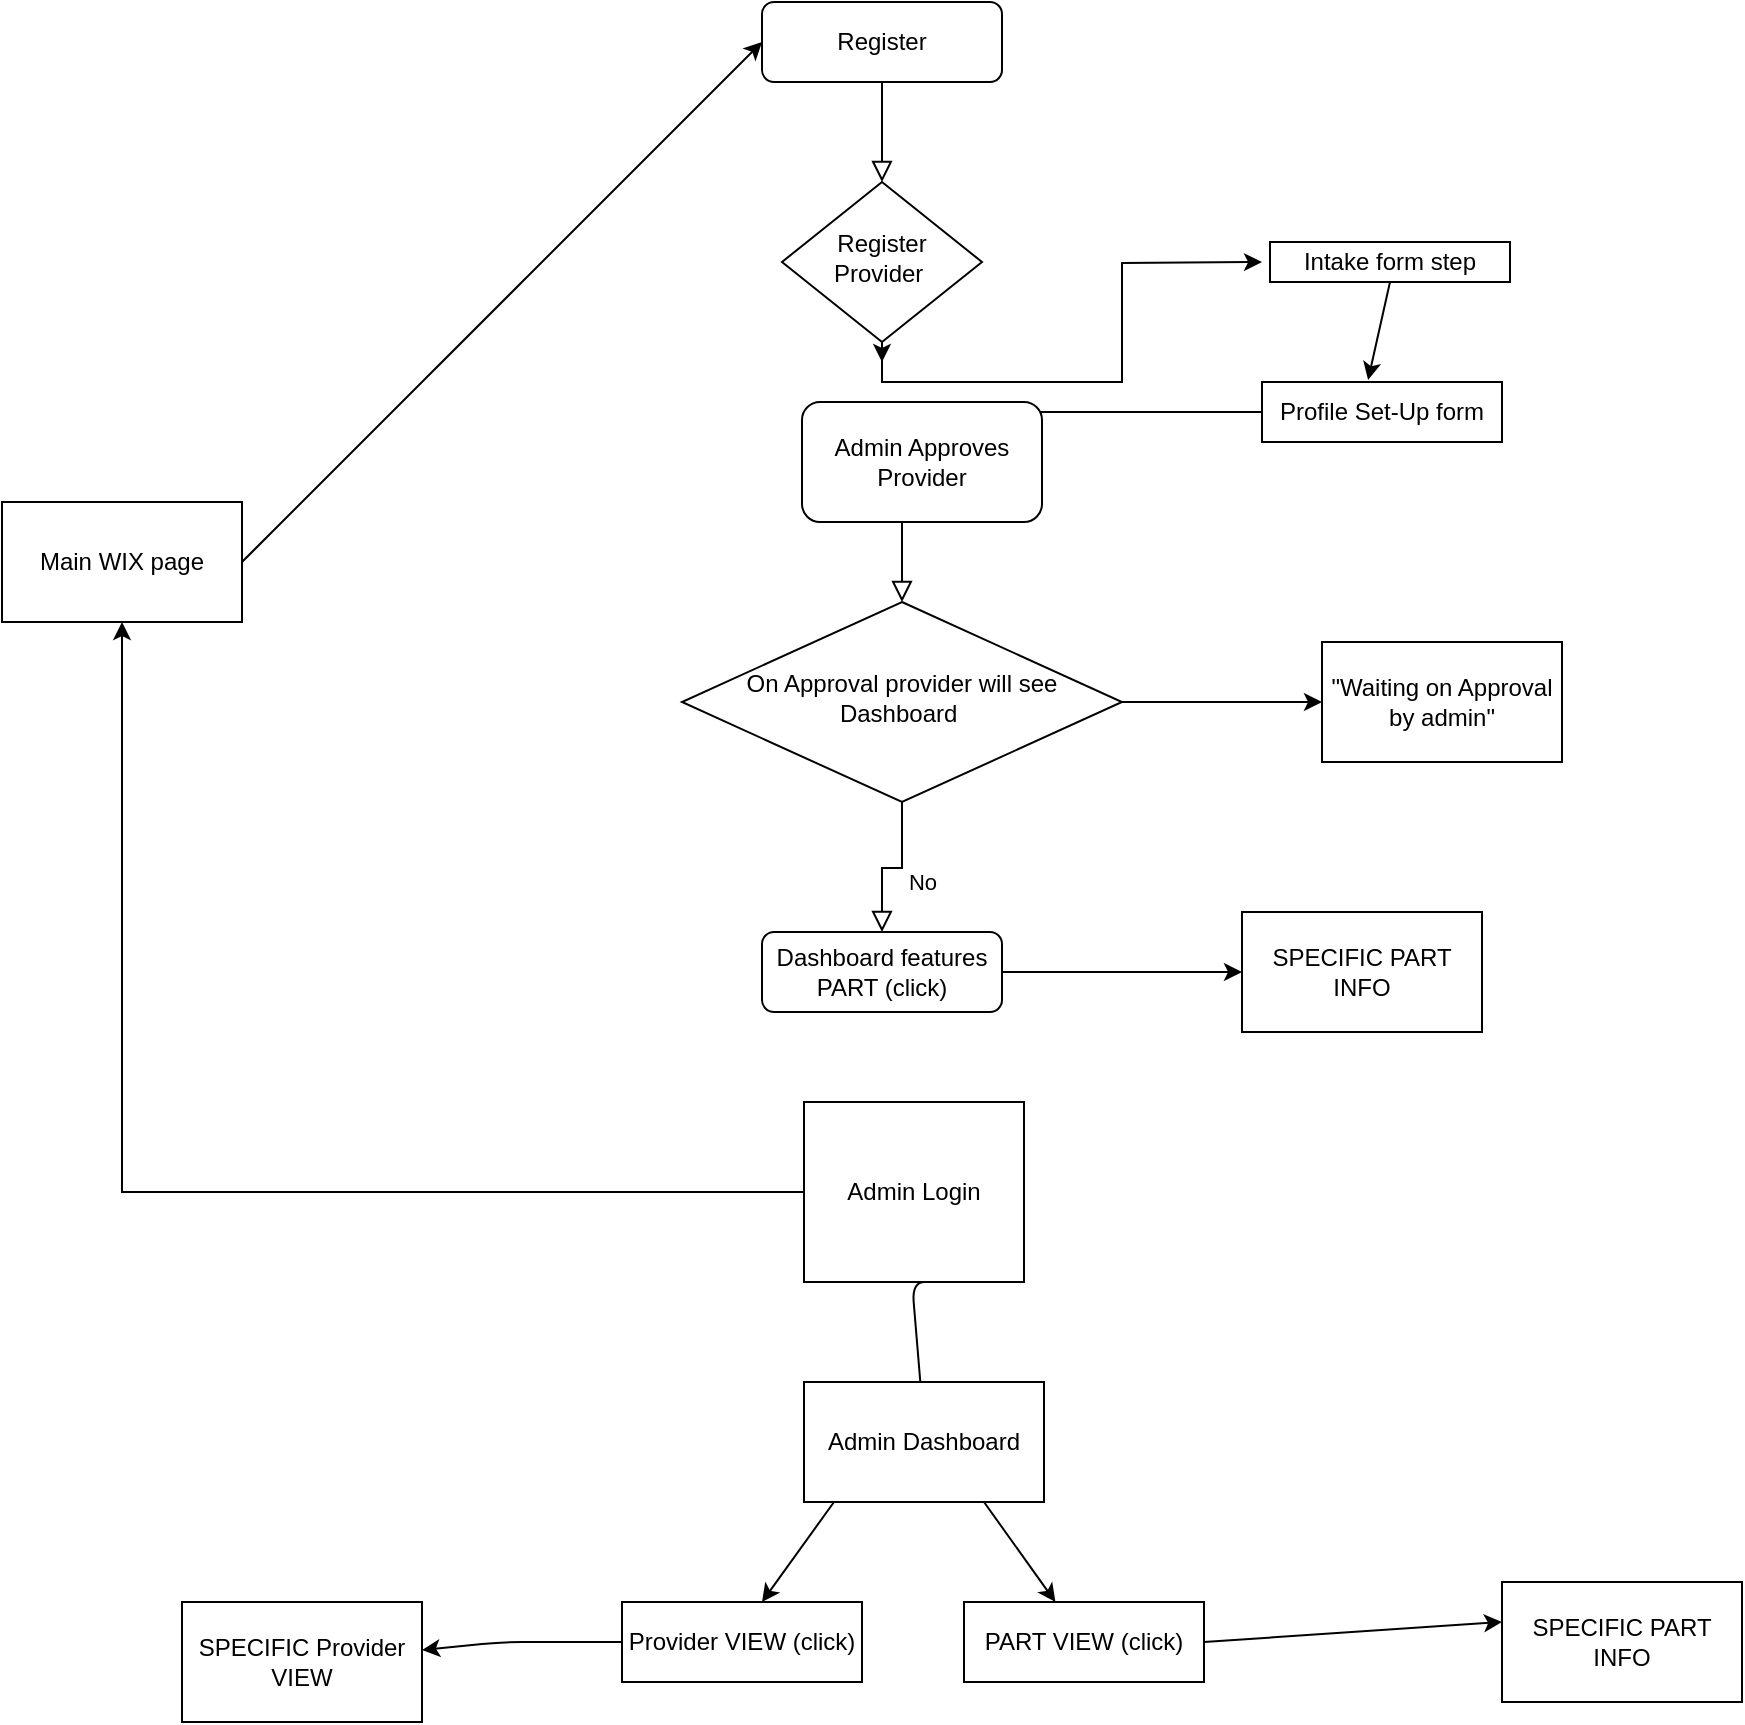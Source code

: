 <mxfile version="14.0.0" type="github"><diagram id="C5RBs43oDa-KdzZeNtuy" name="Page-1"><mxGraphModel dx="1773" dy="589" grid="1" gridSize="10" guides="1" tooltips="1" connect="1" arrows="1" fold="1" page="1" pageScale="1" pageWidth="827" pageHeight="1169" math="0" shadow="0"><root><mxCell id="WIyWlLk6GJQsqaUBKTNV-0"/><mxCell id="WIyWlLk6GJQsqaUBKTNV-1" parent="WIyWlLk6GJQsqaUBKTNV-0"/><mxCell id="WIyWlLk6GJQsqaUBKTNV-2" value="" style="rounded=0;html=1;jettySize=auto;orthogonalLoop=1;fontSize=11;endArrow=block;endFill=0;endSize=8;strokeWidth=1;shadow=0;labelBackgroundColor=none;edgeStyle=orthogonalEdgeStyle;" parent="WIyWlLk6GJQsqaUBKTNV-1" source="WIyWlLk6GJQsqaUBKTNV-3" target="WIyWlLk6GJQsqaUBKTNV-6" edge="1"><mxGeometry relative="1" as="geometry"/></mxCell><mxCell id="WIyWlLk6GJQsqaUBKTNV-3" value="Register" style="rounded=1;whiteSpace=wrap;html=1;fontSize=12;glass=0;strokeWidth=1;shadow=0;" parent="WIyWlLk6GJQsqaUBKTNV-1" vertex="1"><mxGeometry x="160" y="80" width="120" height="40" as="geometry"/></mxCell><mxCell id="WIyWlLk6GJQsqaUBKTNV-4" value="Yes" style="rounded=0;html=1;jettySize=auto;orthogonalLoop=1;fontSize=11;endArrow=block;endFill=0;endSize=8;strokeWidth=1;shadow=0;labelBackgroundColor=none;edgeStyle=orthogonalEdgeStyle;" parent="WIyWlLk6GJQsqaUBKTNV-1" source="qP0Fu6yRM80ml68mCIa1-1" target="WIyWlLk6GJQsqaUBKTNV-10" edge="1"><mxGeometry y="20" relative="1" as="geometry"><mxPoint as="offset"/></mxGeometry></mxCell><mxCell id="qP0Fu6yRM80ml68mCIa1-6" style="edgeStyle=orthogonalEdgeStyle;rounded=0;orthogonalLoop=1;jettySize=auto;html=1;exitX=0.5;exitY=1;exitDx=0;exitDy=0;" parent="WIyWlLk6GJQsqaUBKTNV-1" source="WIyWlLk6GJQsqaUBKTNV-6" edge="1"><mxGeometry relative="1" as="geometry"><mxPoint x="410" y="210" as="targetPoint"/></mxGeometry></mxCell><mxCell id="WIyWlLk6GJQsqaUBKTNV-6" value="Register Provider&amp;nbsp;" style="rhombus;whiteSpace=wrap;html=1;shadow=0;fontFamily=Helvetica;fontSize=12;align=center;strokeWidth=1;spacing=6;spacingTop=-4;" parent="WIyWlLk6GJQsqaUBKTNV-1" vertex="1"><mxGeometry x="170" y="170" width="100" height="80" as="geometry"/></mxCell><mxCell id="WIyWlLk6GJQsqaUBKTNV-8" value="No" style="rounded=0;html=1;jettySize=auto;orthogonalLoop=1;fontSize=11;endArrow=block;endFill=0;endSize=8;strokeWidth=1;shadow=0;labelBackgroundColor=none;edgeStyle=orthogonalEdgeStyle;" parent="WIyWlLk6GJQsqaUBKTNV-1" source="WIyWlLk6GJQsqaUBKTNV-10" target="WIyWlLk6GJQsqaUBKTNV-11" edge="1"><mxGeometry x="0.333" y="20" relative="1" as="geometry"><mxPoint as="offset"/><Array as="points"><mxPoint x="230" y="513"/><mxPoint x="220" y="513"/></Array></mxGeometry></mxCell><mxCell id="WIyWlLk6GJQsqaUBKTNV-10" value="On Approval provider will see Dashboard&amp;nbsp;" style="rhombus;whiteSpace=wrap;html=1;shadow=0;fontFamily=Helvetica;fontSize=12;align=center;strokeWidth=1;spacing=6;spacingTop=-4;" parent="WIyWlLk6GJQsqaUBKTNV-1" vertex="1"><mxGeometry x="120" y="380" width="220" height="100" as="geometry"/></mxCell><mxCell id="WIyWlLk6GJQsqaUBKTNV-11" value="Dashboard features PART (click)" style="rounded=1;whiteSpace=wrap;html=1;fontSize=12;glass=0;strokeWidth=1;shadow=0;" parent="WIyWlLk6GJQsqaUBKTNV-1" vertex="1"><mxGeometry x="160" y="545" width="120" height="40" as="geometry"/></mxCell><mxCell id="qP0Fu6yRM80ml68mCIa1-0" value="Intake form step" style="rounded=0;whiteSpace=wrap;html=1;" parent="WIyWlLk6GJQsqaUBKTNV-1" vertex="1"><mxGeometry x="414" y="200" width="120" height="20" as="geometry"/></mxCell><mxCell id="qP0Fu6yRM80ml68mCIa1-1" value="Profile Set-Up form" style="rounded=0;whiteSpace=wrap;html=1;" parent="WIyWlLk6GJQsqaUBKTNV-1" vertex="1"><mxGeometry x="410" y="270" width="120" height="30" as="geometry"/></mxCell><mxCell id="qP0Fu6yRM80ml68mCIa1-4" value="" style="endArrow=classic;html=1;exitX=0.5;exitY=1;exitDx=0;exitDy=0;" parent="WIyWlLk6GJQsqaUBKTNV-1" source="WIyWlLk6GJQsqaUBKTNV-6" edge="1"><mxGeometry width="50" height="50" relative="1" as="geometry"><mxPoint x="200" y="300" as="sourcePoint"/><mxPoint x="220" y="260" as="targetPoint"/></mxGeometry></mxCell><mxCell id="qP0Fu6yRM80ml68mCIa1-5" value="" style="endArrow=classic;html=1;exitX=0.5;exitY=1;exitDx=0;exitDy=0;entryX=0.442;entryY=-0.033;entryDx=0;entryDy=0;entryPerimeter=0;" parent="WIyWlLk6GJQsqaUBKTNV-1" source="qP0Fu6yRM80ml68mCIa1-0" target="qP0Fu6yRM80ml68mCIa1-1" edge="1"><mxGeometry width="50" height="50" relative="1" as="geometry"><mxPoint x="220" y="290" as="sourcePoint"/><mxPoint x="220" y="310" as="targetPoint"/></mxGeometry></mxCell><mxCell id="qP0Fu6yRM80ml68mCIa1-9" value="Admin Approves Provider" style="rounded=1;whiteSpace=wrap;html=1;" parent="WIyWlLk6GJQsqaUBKTNV-1" vertex="1"><mxGeometry x="180" y="280" width="120" height="60" as="geometry"/></mxCell><mxCell id="qP0Fu6yRM80ml68mCIa1-10" value="" style="endArrow=classic;html=1;exitX=1;exitY=0.5;exitDx=0;exitDy=0;" parent="WIyWlLk6GJQsqaUBKTNV-1" source="WIyWlLk6GJQsqaUBKTNV-11" target="qP0Fu6yRM80ml68mCIa1-11" edge="1"><mxGeometry width="50" height="50" relative="1" as="geometry"><mxPoint x="450" y="540" as="sourcePoint"/><mxPoint x="410" y="565" as="targetPoint"/></mxGeometry></mxCell><mxCell id="qP0Fu6yRM80ml68mCIa1-11" value="SPECIFIC PART INFO" style="rounded=0;whiteSpace=wrap;html=1;" parent="WIyWlLk6GJQsqaUBKTNV-1" vertex="1"><mxGeometry x="400" y="535" width="120" height="60" as="geometry"/></mxCell><mxCell id="qP0Fu6yRM80ml68mCIa1-12" value="" style="endArrow=classic;html=1;exitX=1;exitY=0.5;exitDx=0;exitDy=0;" parent="WIyWlLk6GJQsqaUBKTNV-1" source="WIyWlLk6GJQsqaUBKTNV-10" edge="1"><mxGeometry width="50" height="50" relative="1" as="geometry"><mxPoint x="450" y="390" as="sourcePoint"/><mxPoint x="440" y="430" as="targetPoint"/></mxGeometry></mxCell><mxCell id="qP0Fu6yRM80ml68mCIa1-13" value="&quot;Waiting on Approval by admin&quot;" style="rounded=0;whiteSpace=wrap;html=1;" parent="WIyWlLk6GJQsqaUBKTNV-1" vertex="1"><mxGeometry x="440" y="400" width="120" height="60" as="geometry"/></mxCell><mxCell id="qP0Fu6yRM80ml68mCIa1-32" style="edgeStyle=orthogonalEdgeStyle;rounded=0;orthogonalLoop=1;jettySize=auto;html=1;entryX=0.5;entryY=1;entryDx=0;entryDy=0;" parent="WIyWlLk6GJQsqaUBKTNV-1" source="qP0Fu6yRM80ml68mCIa1-14" target="qP0Fu6yRM80ml68mCIa1-30" edge="1"><mxGeometry relative="1" as="geometry"/></mxCell><mxCell id="qP0Fu6yRM80ml68mCIa1-14" value="Admin Login" style="rounded=0;whiteSpace=wrap;html=1;" parent="WIyWlLk6GJQsqaUBKTNV-1" vertex="1"><mxGeometry x="181" y="630" width="110" height="90" as="geometry"/></mxCell><mxCell id="qP0Fu6yRM80ml68mCIa1-15" value="" style="endArrow=classic;html=1;exitX=0.609;exitY=1;exitDx=0;exitDy=0;exitPerimeter=0;" parent="WIyWlLk6GJQsqaUBKTNV-1" source="qP0Fu6yRM80ml68mCIa1-14" edge="1"><mxGeometry width="50" height="50" relative="1" as="geometry"><mxPoint x="310" y="620" as="sourcePoint"/><mxPoint x="240" y="780" as="targetPoint"/><Array as="points"><mxPoint x="235" y="720"/></Array></mxGeometry></mxCell><mxCell id="qP0Fu6yRM80ml68mCIa1-20" value="Admin Dashboard" style="rounded=0;whiteSpace=wrap;html=1;" parent="WIyWlLk6GJQsqaUBKTNV-1" vertex="1"><mxGeometry x="181" y="770" width="120" height="60" as="geometry"/></mxCell><mxCell id="qP0Fu6yRM80ml68mCIa1-21" value="" style="endArrow=classic;html=1;exitX=0.75;exitY=1;exitDx=0;exitDy=0;" parent="WIyWlLk6GJQsqaUBKTNV-1" source="qP0Fu6yRM80ml68mCIa1-20" target="qP0Fu6yRM80ml68mCIa1-23" edge="1"><mxGeometry width="50" height="50" relative="1" as="geometry"><mxPoint x="340" y="830" as="sourcePoint"/><mxPoint x="320" y="880" as="targetPoint"/></mxGeometry></mxCell><mxCell id="qP0Fu6yRM80ml68mCIa1-22" value="" style="endArrow=classic;html=1;exitX=0.125;exitY=1;exitDx=0;exitDy=0;exitPerimeter=0;" parent="WIyWlLk6GJQsqaUBKTNV-1" source="qP0Fu6yRM80ml68mCIa1-20" edge="1"><mxGeometry width="50" height="50" relative="1" as="geometry"><mxPoint x="340" y="830" as="sourcePoint"/><mxPoint x="160" y="880" as="targetPoint"/></mxGeometry></mxCell><mxCell id="qP0Fu6yRM80ml68mCIa1-23" value="PART VIEW (click)" style="rounded=0;whiteSpace=wrap;html=1;" parent="WIyWlLk6GJQsqaUBKTNV-1" vertex="1"><mxGeometry x="261" y="880" width="120" height="40" as="geometry"/></mxCell><mxCell id="qP0Fu6yRM80ml68mCIa1-24" value="Provider VIEW (click)" style="rounded=0;whiteSpace=wrap;html=1;" parent="WIyWlLk6GJQsqaUBKTNV-1" vertex="1"><mxGeometry x="90" y="880" width="120" height="40" as="geometry"/></mxCell><mxCell id="qP0Fu6yRM80ml68mCIa1-25" value="" style="endArrow=classic;html=1;exitX=1;exitY=0.5;exitDx=0;exitDy=0;" parent="WIyWlLk6GJQsqaUBKTNV-1" source="qP0Fu6yRM80ml68mCIa1-23" edge="1"><mxGeometry width="50" height="50" relative="1" as="geometry"><mxPoint x="340" y="830" as="sourcePoint"/><mxPoint x="530" y="890" as="targetPoint"/></mxGeometry></mxCell><mxCell id="qP0Fu6yRM80ml68mCIa1-26" value="SPECIFIC PART INFO" style="rounded=0;whiteSpace=wrap;html=1;" parent="WIyWlLk6GJQsqaUBKTNV-1" vertex="1"><mxGeometry x="530" y="870" width="120" height="60" as="geometry"/></mxCell><mxCell id="qP0Fu6yRM80ml68mCIa1-27" value="" style="endArrow=classic;html=1;exitX=0;exitY=0.5;exitDx=0;exitDy=0;" parent="WIyWlLk6GJQsqaUBKTNV-1" source="qP0Fu6yRM80ml68mCIa1-24" target="qP0Fu6yRM80ml68mCIa1-28" edge="1"><mxGeometry width="50" height="50" relative="1" as="geometry"><mxPoint x="340" y="820" as="sourcePoint"/><mxPoint x="40" y="970" as="targetPoint"/><Array as="points"><mxPoint x="30" y="900"/></Array></mxGeometry></mxCell><mxCell id="qP0Fu6yRM80ml68mCIa1-28" value="SPECIFIC Provider VIEW" style="rounded=0;whiteSpace=wrap;html=1;" parent="WIyWlLk6GJQsqaUBKTNV-1" vertex="1"><mxGeometry x="-130" y="880" width="120" height="60" as="geometry"/></mxCell><mxCell id="qP0Fu6yRM80ml68mCIa1-30" value="Main WIX page" style="rounded=0;whiteSpace=wrap;html=1;" parent="WIyWlLk6GJQsqaUBKTNV-1" vertex="1"><mxGeometry x="-220" y="330" width="120" height="60" as="geometry"/></mxCell><mxCell id="qP0Fu6yRM80ml68mCIa1-31" value="" style="endArrow=classic;html=1;exitX=1;exitY=0.5;exitDx=0;exitDy=0;entryX=0;entryY=0.5;entryDx=0;entryDy=0;" parent="WIyWlLk6GJQsqaUBKTNV-1" source="qP0Fu6yRM80ml68mCIa1-30" target="WIyWlLk6GJQsqaUBKTNV-3" edge="1"><mxGeometry width="50" height="50" relative="1" as="geometry"><mxPoint x="310" y="380" as="sourcePoint"/><mxPoint x="360" y="330" as="targetPoint"/></mxGeometry></mxCell></root></mxGraphModel></diagram></mxfile>